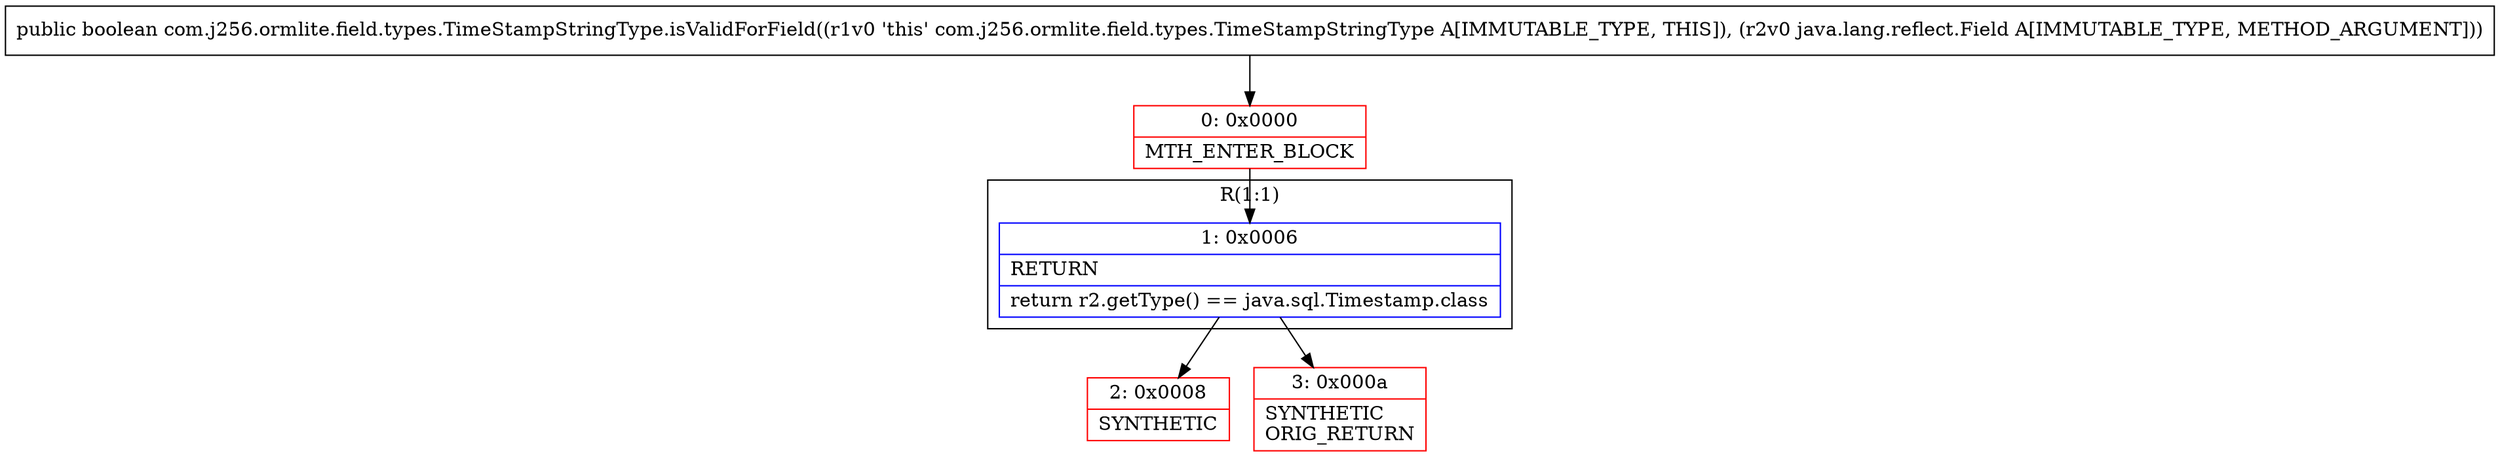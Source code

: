 digraph "CFG forcom.j256.ormlite.field.types.TimeStampStringType.isValidForField(Ljava\/lang\/reflect\/Field;)Z" {
subgraph cluster_Region_854644953 {
label = "R(1:1)";
node [shape=record,color=blue];
Node_1 [shape=record,label="{1\:\ 0x0006|RETURN\l|return r2.getType() == java.sql.Timestamp.class\l}"];
}
Node_0 [shape=record,color=red,label="{0\:\ 0x0000|MTH_ENTER_BLOCK\l}"];
Node_2 [shape=record,color=red,label="{2\:\ 0x0008|SYNTHETIC\l}"];
Node_3 [shape=record,color=red,label="{3\:\ 0x000a|SYNTHETIC\lORIG_RETURN\l}"];
MethodNode[shape=record,label="{public boolean com.j256.ormlite.field.types.TimeStampStringType.isValidForField((r1v0 'this' com.j256.ormlite.field.types.TimeStampStringType A[IMMUTABLE_TYPE, THIS]), (r2v0 java.lang.reflect.Field A[IMMUTABLE_TYPE, METHOD_ARGUMENT])) }"];
MethodNode -> Node_0;
Node_1 -> Node_2;
Node_1 -> Node_3;
Node_0 -> Node_1;
}

